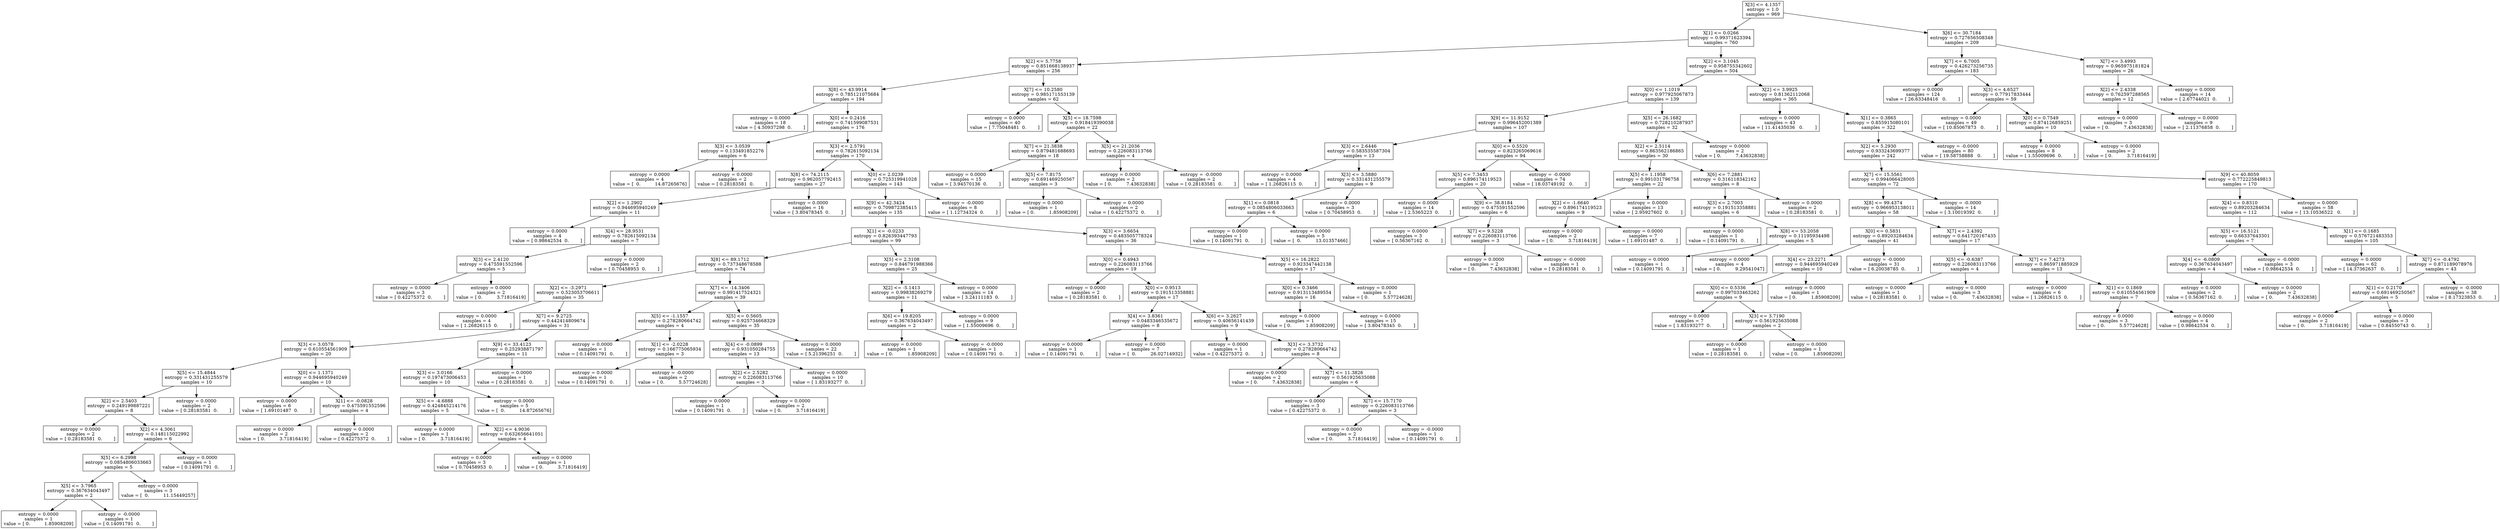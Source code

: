 digraph Tree {
0 [label="X[3] <= 4.1357\nentropy = 1.0\nsamples = 969", shape="box"] ;
1 [label="X[1] <= 0.0266\nentropy = 0.99371623394\nsamples = 760", shape="box"] ;
0 -> 1 ;
2 [label="X[2] <= 5.7758\nentropy = 0.851668138937\nsamples = 256", shape="box"] ;
1 -> 2 ;
3 [label="X[8] <= 43.9914\nentropy = 0.785121075684\nsamples = 194", shape="box"] ;
2 -> 3 ;
4 [label="entropy = 0.0000\nsamples = 18\nvalue = [ 4.50937298  0.        ]", shape="box"] ;
3 -> 4 ;
5 [label="X[0] <= 0.2416\nentropy = 0.741599087531\nsamples = 176", shape="box"] ;
3 -> 5 ;
6 [label="X[3] <= 3.0539\nentropy = 0.133491852276\nsamples = 6", shape="box"] ;
5 -> 6 ;
7 [label="entropy = 0.0000\nsamples = 4\nvalue = [  0.          14.87265676]", shape="box"] ;
6 -> 7 ;
8 [label="entropy = 0.0000\nsamples = 2\nvalue = [ 0.28183581  0.        ]", shape="box"] ;
6 -> 8 ;
9 [label="X[3] <= 2.5791\nentropy = 0.782615092134\nsamples = 170", shape="box"] ;
5 -> 9 ;
10 [label="X[8] <= 74.2115\nentropy = 0.962057792415\nsamples = 27", shape="box"] ;
9 -> 10 ;
11 [label="X[2] <= 1.2902\nentropy = 0.944695940249\nsamples = 11", shape="box"] ;
10 -> 11 ;
12 [label="entropy = 0.0000\nsamples = 4\nvalue = [ 0.98642534  0.        ]", shape="box"] ;
11 -> 12 ;
13 [label="X[4] <= 28.9531\nentropy = 0.782615092134\nsamples = 7", shape="box"] ;
11 -> 13 ;
14 [label="X[3] <= 2.4120\nentropy = 0.475591552596\nsamples = 5", shape="box"] ;
13 -> 14 ;
15 [label="entropy = 0.0000\nsamples = 3\nvalue = [ 0.42275372  0.        ]", shape="box"] ;
14 -> 15 ;
16 [label="entropy = 0.0000\nsamples = 2\nvalue = [ 0.          3.71816419]", shape="box"] ;
14 -> 16 ;
17 [label="entropy = 0.0000\nsamples = 2\nvalue = [ 0.70458953  0.        ]", shape="box"] ;
13 -> 17 ;
18 [label="entropy = 0.0000\nsamples = 16\nvalue = [ 3.80478345  0.        ]", shape="box"] ;
10 -> 18 ;
19 [label="X[0] <= 2.0239\nentropy = 0.725319941028\nsamples = 143", shape="box"] ;
9 -> 19 ;
20 [label="X[9] <= 42.3424\nentropy = 0.709872385415\nsamples = 135", shape="box"] ;
19 -> 20 ;
21 [label="X[1] <= -0.0233\nentropy = 0.826393447793\nsamples = 99", shape="box"] ;
20 -> 21 ;
22 [label="X[8] <= 89.1712\nentropy = 0.737348678588\nsamples = 74", shape="box"] ;
21 -> 22 ;
23 [label="X[2] <= -3.2971\nentropy = 0.523053706611\nsamples = 35", shape="box"] ;
22 -> 23 ;
24 [label="entropy = 0.0000\nsamples = 4\nvalue = [ 1.26826115  0.        ]", shape="box"] ;
23 -> 24 ;
25 [label="X[7] <= 9.2725\nentropy = 0.442414809674\nsamples = 31", shape="box"] ;
23 -> 25 ;
26 [label="X[3] <= 3.0578\nentropy = 0.610554561909\nsamples = 20", shape="box"] ;
25 -> 26 ;
27 [label="X[5] <= 15.4844\nentropy = 0.331431255579\nsamples = 10", shape="box"] ;
26 -> 27 ;
28 [label="X[2] <= 2.5403\nentropy = 0.249199887221\nsamples = 8", shape="box"] ;
27 -> 28 ;
29 [label="entropy = 0.0000\nsamples = 2\nvalue = [ 0.28183581  0.        ]", shape="box"] ;
28 -> 29 ;
30 [label="X[2] <= 4.3061\nentropy = 0.148115022992\nsamples = 6", shape="box"] ;
28 -> 30 ;
31 [label="X[5] <= 6.2998\nentropy = 0.0854806033663\nsamples = 5", shape="box"] ;
30 -> 31 ;
32 [label="X[5] <= 3.7965\nentropy = 0.367634043497\nsamples = 2", shape="box"] ;
31 -> 32 ;
33 [label="entropy = 0.0000\nsamples = 1\nvalue = [ 0.          1.85908209]", shape="box"] ;
32 -> 33 ;
34 [label="entropy = -0.0000\nsamples = 1\nvalue = [ 0.14091791  0.        ]", shape="box"] ;
32 -> 34 ;
35 [label="entropy = 0.0000\nsamples = 3\nvalue = [  0.          11.15449257]", shape="box"] ;
31 -> 35 ;
36 [label="entropy = 0.0000\nsamples = 1\nvalue = [ 0.14091791  0.        ]", shape="box"] ;
30 -> 36 ;
37 [label="entropy = 0.0000\nsamples = 2\nvalue = [ 0.28183581  0.        ]", shape="box"] ;
27 -> 37 ;
38 [label="X[0] <= 1.1371\nentropy = 0.944695940249\nsamples = 10", shape="box"] ;
26 -> 38 ;
39 [label="entropy = 0.0000\nsamples = 6\nvalue = [ 1.69101487  0.        ]", shape="box"] ;
38 -> 39 ;
40 [label="X[1] <= -0.0828\nentropy = 0.475591552596\nsamples = 4", shape="box"] ;
38 -> 40 ;
41 [label="entropy = 0.0000\nsamples = 2\nvalue = [ 0.          3.71816419]", shape="box"] ;
40 -> 41 ;
42 [label="entropy = 0.0000\nsamples = 2\nvalue = [ 0.42275372  0.        ]", shape="box"] ;
40 -> 42 ;
43 [label="X[9] <= 33.4123\nentropy = 0.252938871797\nsamples = 11", shape="box"] ;
25 -> 43 ;
44 [label="X[3] <= 3.0166\nentropy = 0.197473006453\nsamples = 10", shape="box"] ;
43 -> 44 ;
45 [label="X[5] <= -4.6888\nentropy = 0.424845214176\nsamples = 5", shape="box"] ;
44 -> 45 ;
46 [label="entropy = 0.0000\nsamples = 1\nvalue = [ 0.          3.71816419]", shape="box"] ;
45 -> 46 ;
47 [label="X[2] <= 4.9036\nentropy = 0.632656641051\nsamples = 4", shape="box"] ;
45 -> 47 ;
48 [label="entropy = 0.0000\nsamples = 3\nvalue = [ 0.70458953  0.        ]", shape="box"] ;
47 -> 48 ;
49 [label="entropy = 0.0000\nsamples = 1\nvalue = [ 0.          3.71816419]", shape="box"] ;
47 -> 49 ;
50 [label="entropy = 0.0000\nsamples = 5\nvalue = [  0.          14.87265676]", shape="box"] ;
44 -> 50 ;
51 [label="entropy = 0.0000\nsamples = 1\nvalue = [ 0.28183581  0.        ]", shape="box"] ;
43 -> 51 ;
52 [label="X[7] <= -14.3406\nentropy = 0.991417524321\nsamples = 39", shape="box"] ;
22 -> 52 ;
53 [label="X[5] <= -1.1557\nentropy = 0.278280664742\nsamples = 4", shape="box"] ;
52 -> 53 ;
54 [label="entropy = 0.0000\nsamples = 1\nvalue = [ 0.14091791  0.        ]", shape="box"] ;
53 -> 54 ;
55 [label="X[1] <= -2.0228\nentropy = 0.166775065934\nsamples = 3", shape="box"] ;
53 -> 55 ;
56 [label="entropy = 0.0000\nsamples = 1\nvalue = [ 0.14091791  0.        ]", shape="box"] ;
55 -> 56 ;
57 [label="entropy = -0.0000\nsamples = 2\nvalue = [ 0.          5.57724628]", shape="box"] ;
55 -> 57 ;
58 [label="X[5] <= 0.5605\nentropy = 0.925734668329\nsamples = 35", shape="box"] ;
52 -> 58 ;
59 [label="X[4] <= -0.0899\nentropy = 0.931050284755\nsamples = 13", shape="box"] ;
58 -> 59 ;
60 [label="X[2] <= 2.5282\nentropy = 0.226083113766\nsamples = 3", shape="box"] ;
59 -> 60 ;
61 [label="entropy = 0.0000\nsamples = 1\nvalue = [ 0.14091791  0.        ]", shape="box"] ;
60 -> 61 ;
62 [label="entropy = 0.0000\nsamples = 2\nvalue = [ 0.          3.71816419]", shape="box"] ;
60 -> 62 ;
63 [label="entropy = 0.0000\nsamples = 10\nvalue = [ 1.83193277  0.        ]", shape="box"] ;
59 -> 63 ;
64 [label="entropy = 0.0000\nsamples = 22\nvalue = [ 5.21396251  0.        ]", shape="box"] ;
58 -> 64 ;
65 [label="X[5] <= 2.3108\nentropy = 0.846791988366\nsamples = 25", shape="box"] ;
21 -> 65 ;
66 [label="X[2] <= -5.1413\nentropy = 0.99838269279\nsamples = 11", shape="box"] ;
65 -> 66 ;
67 [label="X[6] <= 19.8205\nentropy = 0.367634043497\nsamples = 2", shape="box"] ;
66 -> 67 ;
68 [label="entropy = 0.0000\nsamples = 1\nvalue = [ 0.          1.85908209]", shape="box"] ;
67 -> 68 ;
69 [label="entropy = -0.0000\nsamples = 1\nvalue = [ 0.14091791  0.        ]", shape="box"] ;
67 -> 69 ;
70 [label="entropy = 0.0000\nsamples = 9\nvalue = [ 1.55009696  0.        ]", shape="box"] ;
66 -> 70 ;
71 [label="entropy = 0.0000\nsamples = 14\nvalue = [ 3.24111183  0.        ]", shape="box"] ;
65 -> 71 ;
72 [label="X[3] <= 3.6654\nentropy = 0.483505778324\nsamples = 36", shape="box"] ;
20 -> 72 ;
73 [label="X[0] <= 0.4943\nentropy = 0.226083113766\nsamples = 19", shape="box"] ;
72 -> 73 ;
74 [label="entropy = 0.0000\nsamples = 2\nvalue = [ 0.28183581  0.        ]", shape="box"] ;
73 -> 74 ;
75 [label="X[0] <= 0.9513\nentropy = 0.191513358881\nsamples = 17", shape="box"] ;
73 -> 75 ;
76 [label="X[4] <= 3.8361\nentropy = 0.0483346535672\nsamples = 8", shape="box"] ;
75 -> 76 ;
77 [label="entropy = 0.0000\nsamples = 1\nvalue = [ 0.14091791  0.        ]", shape="box"] ;
76 -> 77 ;
78 [label="entropy = 0.0000\nsamples = 7\nvalue = [  0.          26.02714932]", shape="box"] ;
76 -> 78 ;
79 [label="X[6] <= 3.2627\nentropy = 0.40656141439\nsamples = 9", shape="box"] ;
75 -> 79 ;
80 [label="entropy = 0.0000\nsamples = 1\nvalue = [ 0.42275372  0.        ]", shape="box"] ;
79 -> 80 ;
81 [label="X[3] <= 3.3732\nentropy = 0.278280664742\nsamples = 8", shape="box"] ;
79 -> 81 ;
82 [label="entropy = 0.0000\nsamples = 2\nvalue = [ 0.          7.43632838]", shape="box"] ;
81 -> 82 ;
83 [label="X[7] <= 11.3826\nentropy = 0.561925635088\nsamples = 6", shape="box"] ;
81 -> 83 ;
84 [label="entropy = 0.0000\nsamples = 3\nvalue = [ 0.42275372  0.        ]", shape="box"] ;
83 -> 84 ;
85 [label="X[7] <= 15.7170\nentropy = 0.226083113766\nsamples = 3", shape="box"] ;
83 -> 85 ;
86 [label="entropy = 0.0000\nsamples = 2\nvalue = [ 0.          3.71816419]", shape="box"] ;
85 -> 86 ;
87 [label="entropy = -0.0000\nsamples = 1\nvalue = [ 0.14091791  0.        ]", shape="box"] ;
85 -> 87 ;
88 [label="X[5] <= 16.2822\nentropy = 0.923347442138\nsamples = 17", shape="box"] ;
72 -> 88 ;
89 [label="X[0] <= 0.3466\nentropy = 0.913113489554\nsamples = 16", shape="box"] ;
88 -> 89 ;
90 [label="entropy = 0.0000\nsamples = 1\nvalue = [ 0.          1.85908209]", shape="box"] ;
89 -> 90 ;
91 [label="entropy = 0.0000\nsamples = 15\nvalue = [ 3.80478345  0.        ]", shape="box"] ;
89 -> 91 ;
92 [label="entropy = 0.0000\nsamples = 1\nvalue = [ 0.          5.57724628]", shape="box"] ;
88 -> 92 ;
93 [label="entropy = -0.0000\nsamples = 8\nvalue = [ 1.12734324  0.        ]", shape="box"] ;
19 -> 93 ;
94 [label="X[7] <= 10.2580\nentropy = 0.985171553139\nsamples = 62", shape="box"] ;
2 -> 94 ;
95 [label="entropy = 0.0000\nsamples = 40\nvalue = [ 7.75048481  0.        ]", shape="box"] ;
94 -> 95 ;
96 [label="X[5] <= 18.7598\nentropy = 0.918419390038\nsamples = 22", shape="box"] ;
94 -> 96 ;
97 [label="X[7] <= 21.3838\nentropy = 0.879481688693\nsamples = 18", shape="box"] ;
96 -> 97 ;
98 [label="entropy = 0.0000\nsamples = 15\nvalue = [ 3.94570136  0.        ]", shape="box"] ;
97 -> 98 ;
99 [label="X[5] <= 7.8175\nentropy = 0.691469250567\nsamples = 3", shape="box"] ;
97 -> 99 ;
100 [label="entropy = 0.0000\nsamples = 1\nvalue = [ 0.          1.85908209]", shape="box"] ;
99 -> 100 ;
101 [label="entropy = 0.0000\nsamples = 2\nvalue = [ 0.42275372  0.        ]", shape="box"] ;
99 -> 101 ;
102 [label="X[5] <= 21.2036\nentropy = 0.226083113766\nsamples = 4", shape="box"] ;
96 -> 102 ;
103 [label="entropy = 0.0000\nsamples = 2\nvalue = [ 0.          7.43632838]", shape="box"] ;
102 -> 103 ;
104 [label="entropy = -0.0000\nsamples = 2\nvalue = [ 0.28183581  0.        ]", shape="box"] ;
102 -> 104 ;
105 [label="X[2] <= 3.1045\nentropy = 0.958755342602\nsamples = 504", shape="box"] ;
1 -> 105 ;
106 [label="X[0] <= 1.1019\nentropy = 0.977925067873\nsamples = 139", shape="box"] ;
105 -> 106 ;
107 [label="X[9] <= 11.9152\nentropy = 0.996452001389\nsamples = 107", shape="box"] ;
106 -> 107 ;
108 [label="X[3] <= 2.6446\nentropy = 0.583535587304\nsamples = 13", shape="box"] ;
107 -> 108 ;
109 [label="entropy = 0.0000\nsamples = 4\nvalue = [ 1.26826115  0.        ]", shape="box"] ;
108 -> 109 ;
110 [label="X[3] <= 3.5880\nentropy = 0.331431255579\nsamples = 9", shape="box"] ;
108 -> 110 ;
111 [label="X[1] <= 0.0818\nentropy = 0.0854806033663\nsamples = 6", shape="box"] ;
110 -> 111 ;
112 [label="entropy = 0.0000\nsamples = 1\nvalue = [ 0.14091791  0.        ]", shape="box"] ;
111 -> 112 ;
113 [label="entropy = 0.0000\nsamples = 5\nvalue = [  0.          13.01357466]", shape="box"] ;
111 -> 113 ;
114 [label="entropy = 0.0000\nsamples = 3\nvalue = [ 0.70458953  0.        ]", shape="box"] ;
110 -> 114 ;
115 [label="X[0] <= 0.5520\nentropy = 0.823265069616\nsamples = 94", shape="box"] ;
107 -> 115 ;
116 [label="X[5] <= 7.3453\nentropy = 0.896174119523\nsamples = 20", shape="box"] ;
115 -> 116 ;
117 [label="entropy = 0.0000\nsamples = 14\nvalue = [ 2.5365223  0.       ]", shape="box"] ;
116 -> 117 ;
118 [label="X[9] <= 38.8184\nentropy = 0.475591552596\nsamples = 6", shape="box"] ;
116 -> 118 ;
119 [label="entropy = 0.0000\nsamples = 3\nvalue = [ 0.56367162  0.        ]", shape="box"] ;
118 -> 119 ;
120 [label="X[7] <= 9.5228\nentropy = 0.226083113766\nsamples = 3", shape="box"] ;
118 -> 120 ;
121 [label="entropy = 0.0000\nsamples = 2\nvalue = [ 0.          7.43632838]", shape="box"] ;
120 -> 121 ;
122 [label="entropy = -0.0000\nsamples = 1\nvalue = [ 0.28183581  0.        ]", shape="box"] ;
120 -> 122 ;
123 [label="entropy = -0.0000\nsamples = 74\nvalue = [ 18.03749192   0.        ]", shape="box"] ;
115 -> 123 ;
124 [label="X[5] <= 26.1682\nentropy = 0.728210287937\nsamples = 32", shape="box"] ;
106 -> 124 ;
125 [label="X[2] <= 2.5114\nentropy = 0.863562186865\nsamples = 30", shape="box"] ;
124 -> 125 ;
126 [label="X[5] <= 1.1958\nentropy = 0.991031796758\nsamples = 22", shape="box"] ;
125 -> 126 ;
127 [label="X[2] <= -1.6640\nentropy = 0.896174119523\nsamples = 9", shape="box"] ;
126 -> 127 ;
128 [label="entropy = 0.0000\nsamples = 2\nvalue = [ 0.          3.71816419]", shape="box"] ;
127 -> 128 ;
129 [label="entropy = 0.0000\nsamples = 7\nvalue = [ 1.69101487  0.        ]", shape="box"] ;
127 -> 129 ;
130 [label="entropy = 0.0000\nsamples = 13\nvalue = [ 2.95927602  0.        ]", shape="box"] ;
126 -> 130 ;
131 [label="X[6] <= 7.2881\nentropy = 0.316118342162\nsamples = 8", shape="box"] ;
125 -> 131 ;
132 [label="X[3] <= 2.7003\nentropy = 0.191513358881\nsamples = 6", shape="box"] ;
131 -> 132 ;
133 [label="entropy = 0.0000\nsamples = 1\nvalue = [ 0.14091791  0.        ]", shape="box"] ;
132 -> 133 ;
134 [label="X[8] <= 53.2058\nentropy = 0.11195934498\nsamples = 5", shape="box"] ;
132 -> 134 ;
135 [label="entropy = 0.0000\nsamples = 1\nvalue = [ 0.14091791  0.        ]", shape="box"] ;
134 -> 135 ;
136 [label="entropy = 0.0000\nsamples = 4\nvalue = [ 0.          9.29541047]", shape="box"] ;
134 -> 136 ;
137 [label="entropy = 0.0000\nsamples = 2\nvalue = [ 0.28183581  0.        ]", shape="box"] ;
131 -> 137 ;
138 [label="entropy = 0.0000\nsamples = 2\nvalue = [ 0.          7.43632838]", shape="box"] ;
124 -> 138 ;
139 [label="X[2] <= 3.9925\nentropy = 0.81362112068\nsamples = 365", shape="box"] ;
105 -> 139 ;
140 [label="entropy = 0.0000\nsamples = 43\nvalue = [ 11.41435036   0.        ]", shape="box"] ;
139 -> 140 ;
141 [label="X[1] <= 0.3865\nentropy = 0.855915080101\nsamples = 322", shape="box"] ;
139 -> 141 ;
142 [label="X[2] <= 5.2930\nentropy = 0.933243699377\nsamples = 242", shape="box"] ;
141 -> 142 ;
143 [label="X[7] <= 15.5561\nentropy = 0.994066428005\nsamples = 72", shape="box"] ;
142 -> 143 ;
144 [label="X[8] <= 99.4374\nentropy = 0.966953138011\nsamples = 58", shape="box"] ;
143 -> 144 ;
145 [label="X[0] <= 0.5831\nentropy = 0.89203284634\nsamples = 41", shape="box"] ;
144 -> 145 ;
146 [label="X[4] <= 23.2271\nentropy = 0.944695940249\nsamples = 10", shape="box"] ;
145 -> 146 ;
147 [label="X[0] <= 0.5336\nentropy = 0.997033463262\nsamples = 9", shape="box"] ;
146 -> 147 ;
148 [label="entropy = 0.0000\nsamples = 7\nvalue = [ 1.83193277  0.        ]", shape="box"] ;
147 -> 148 ;
149 [label="X[3] <= 3.7190\nentropy = 0.561925635088\nsamples = 2", shape="box"] ;
147 -> 149 ;
150 [label="entropy = 0.0000\nsamples = 1\nvalue = [ 0.28183581  0.        ]", shape="box"] ;
149 -> 150 ;
151 [label="entropy = 0.0000\nsamples = 1\nvalue = [ 0.          1.85908209]", shape="box"] ;
149 -> 151 ;
152 [label="entropy = 0.0000\nsamples = 1\nvalue = [ 0.          1.85908209]", shape="box"] ;
146 -> 152 ;
153 [label="entropy = -0.0000\nsamples = 31\nvalue = [ 6.20038785  0.        ]", shape="box"] ;
145 -> 153 ;
154 [label="X[7] <= 2.4392\nentropy = 0.641720167435\nsamples = 17", shape="box"] ;
144 -> 154 ;
155 [label="X[5] <= -0.6387\nentropy = 0.226083113766\nsamples = 4", shape="box"] ;
154 -> 155 ;
156 [label="entropy = 0.0000\nsamples = 1\nvalue = [ 0.28183581  0.        ]", shape="box"] ;
155 -> 156 ;
157 [label="entropy = 0.0000\nsamples = 3\nvalue = [ 0.          7.43632838]", shape="box"] ;
155 -> 157 ;
158 [label="X[7] <= 7.4273\nentropy = 0.865971885929\nsamples = 13", shape="box"] ;
154 -> 158 ;
159 [label="entropy = 0.0000\nsamples = 6\nvalue = [ 1.26826115  0.        ]", shape="box"] ;
158 -> 159 ;
160 [label="X[1] <= 0.1869\nentropy = 0.610554561909\nsamples = 7", shape="box"] ;
158 -> 160 ;
161 [label="entropy = 0.0000\nsamples = 3\nvalue = [ 0.          5.57724628]", shape="box"] ;
160 -> 161 ;
162 [label="entropy = 0.0000\nsamples = 4\nvalue = [ 0.98642534  0.        ]", shape="box"] ;
160 -> 162 ;
163 [label="entropy = -0.0000\nsamples = 14\nvalue = [ 3.10019392  0.        ]", shape="box"] ;
143 -> 163 ;
164 [label="X[9] <= 40.8059\nentropy = 0.772225849813\nsamples = 170", shape="box"] ;
142 -> 164 ;
165 [label="X[4] <= 0.8310\nentropy = 0.89203284634\nsamples = 112", shape="box"] ;
164 -> 165 ;
166 [label="X[5] <= 16.5121\nentropy = 0.66337643301\nsamples = 7", shape="box"] ;
165 -> 166 ;
167 [label="X[4] <= -6.0809\nentropy = 0.367634043497\nsamples = 4", shape="box"] ;
166 -> 167 ;
168 [label="entropy = 0.0000\nsamples = 2\nvalue = [ 0.56367162  0.        ]", shape="box"] ;
167 -> 168 ;
169 [label="entropy = 0.0000\nsamples = 2\nvalue = [ 0.          7.43632838]", shape="box"] ;
167 -> 169 ;
170 [label="entropy = -0.0000\nsamples = 3\nvalue = [ 0.98642534  0.        ]", shape="box"] ;
166 -> 170 ;
171 [label="X[1] <= 0.1685\nentropy = 0.576721483353\nsamples = 105", shape="box"] ;
165 -> 171 ;
172 [label="entropy = 0.0000\nsamples = 62\nvalue = [ 14.37362637   0.        ]", shape="box"] ;
171 -> 172 ;
173 [label="X[7] <= -0.4792\nentropy = 0.871189078976\nsamples = 43", shape="box"] ;
171 -> 173 ;
174 [label="X[1] <= 0.2170\nentropy = 0.691469250567\nsamples = 5", shape="box"] ;
173 -> 174 ;
175 [label="entropy = 0.0000\nsamples = 2\nvalue = [ 0.          3.71816419]", shape="box"] ;
174 -> 175 ;
176 [label="entropy = 0.0000\nsamples = 3\nvalue = [ 0.84550743  0.        ]", shape="box"] ;
174 -> 176 ;
177 [label="entropy = -0.0000\nsamples = 38\nvalue = [ 8.17323853  0.        ]", shape="box"] ;
173 -> 177 ;
178 [label="entropy = 0.0000\nsamples = 58\nvalue = [ 13.10536522   0.        ]", shape="box"] ;
164 -> 178 ;
179 [label="entropy = -0.0000\nsamples = 80\nvalue = [ 19.58758888   0.        ]", shape="box"] ;
141 -> 179 ;
180 [label="X[6] <= 30.7184\nentropy = 0.727656508348\nsamples = 209", shape="box"] ;
0 -> 180 ;
181 [label="X[7] <= 6.7005\nentropy = 0.426273256735\nsamples = 183", shape="box"] ;
180 -> 181 ;
182 [label="entropy = 0.0000\nsamples = 124\nvalue = [ 26.63348416   0.        ]", shape="box"] ;
181 -> 182 ;
183 [label="X[3] <= 4.6527\nentropy = 0.77917833444\nsamples = 59", shape="box"] ;
181 -> 183 ;
184 [label="entropy = 0.0000\nsamples = 49\nvalue = [ 10.85067873   0.        ]", shape="box"] ;
183 -> 184 ;
185 [label="X[0] <= 0.7549\nentropy = 0.874126859251\nsamples = 10", shape="box"] ;
183 -> 185 ;
186 [label="entropy = 0.0000\nsamples = 8\nvalue = [ 1.55009696  0.        ]", shape="box"] ;
185 -> 186 ;
187 [label="entropy = 0.0000\nsamples = 2\nvalue = [ 0.          3.71816419]", shape="box"] ;
185 -> 187 ;
188 [label="X[7] <= 3.4993\nentropy = 0.965975181824\nsamples = 26", shape="box"] ;
180 -> 188 ;
189 [label="X[2] <= 2.4338\nentropy = 0.762597288565\nsamples = 12", shape="box"] ;
188 -> 189 ;
190 [label="entropy = 0.0000\nsamples = 3\nvalue = [ 0.          7.43632838]", shape="box"] ;
189 -> 190 ;
191 [label="entropy = 0.0000\nsamples = 9\nvalue = [ 2.11376858  0.        ]", shape="box"] ;
189 -> 191 ;
192 [label="entropy = 0.0000\nsamples = 14\nvalue = [ 2.67744021  0.        ]", shape="box"] ;
188 -> 192 ;
}